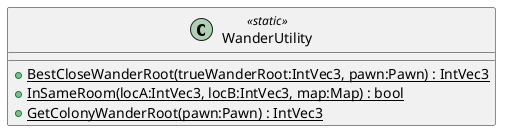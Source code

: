 @startuml
class WanderUtility <<static>> {
    + {static} BestCloseWanderRoot(trueWanderRoot:IntVec3, pawn:Pawn) : IntVec3
    + {static} InSameRoom(locA:IntVec3, locB:IntVec3, map:Map) : bool
    + {static} GetColonyWanderRoot(pawn:Pawn) : IntVec3
}
@enduml
